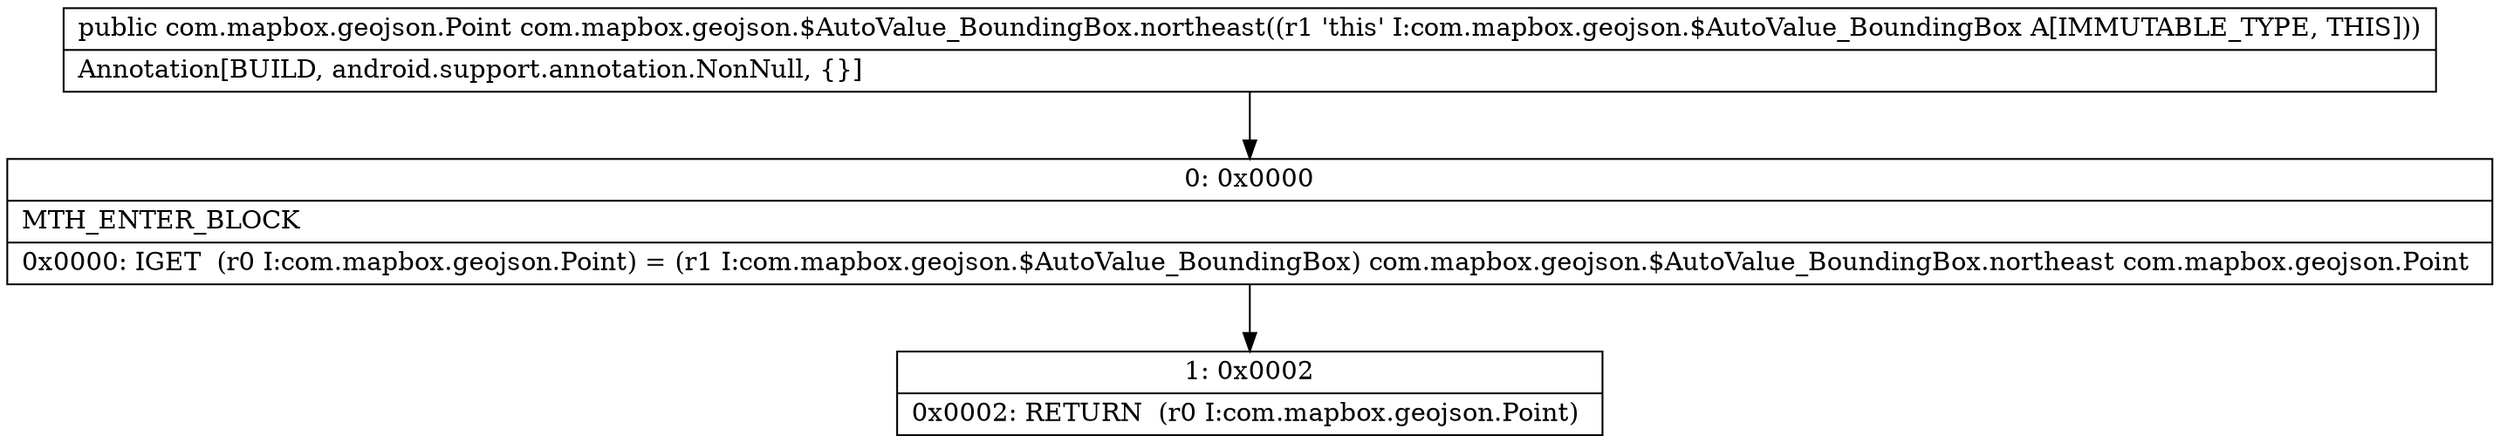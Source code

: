 digraph "CFG forcom.mapbox.geojson.$AutoValue_BoundingBox.northeast()Lcom\/mapbox\/geojson\/Point;" {
Node_0 [shape=record,label="{0\:\ 0x0000|MTH_ENTER_BLOCK\l|0x0000: IGET  (r0 I:com.mapbox.geojson.Point) = (r1 I:com.mapbox.geojson.$AutoValue_BoundingBox) com.mapbox.geojson.$AutoValue_BoundingBox.northeast com.mapbox.geojson.Point \l}"];
Node_1 [shape=record,label="{1\:\ 0x0002|0x0002: RETURN  (r0 I:com.mapbox.geojson.Point) \l}"];
MethodNode[shape=record,label="{public com.mapbox.geojson.Point com.mapbox.geojson.$AutoValue_BoundingBox.northeast((r1 'this' I:com.mapbox.geojson.$AutoValue_BoundingBox A[IMMUTABLE_TYPE, THIS]))  | Annotation[BUILD, android.support.annotation.NonNull, \{\}]\l}"];
MethodNode -> Node_0;
Node_0 -> Node_1;
}

